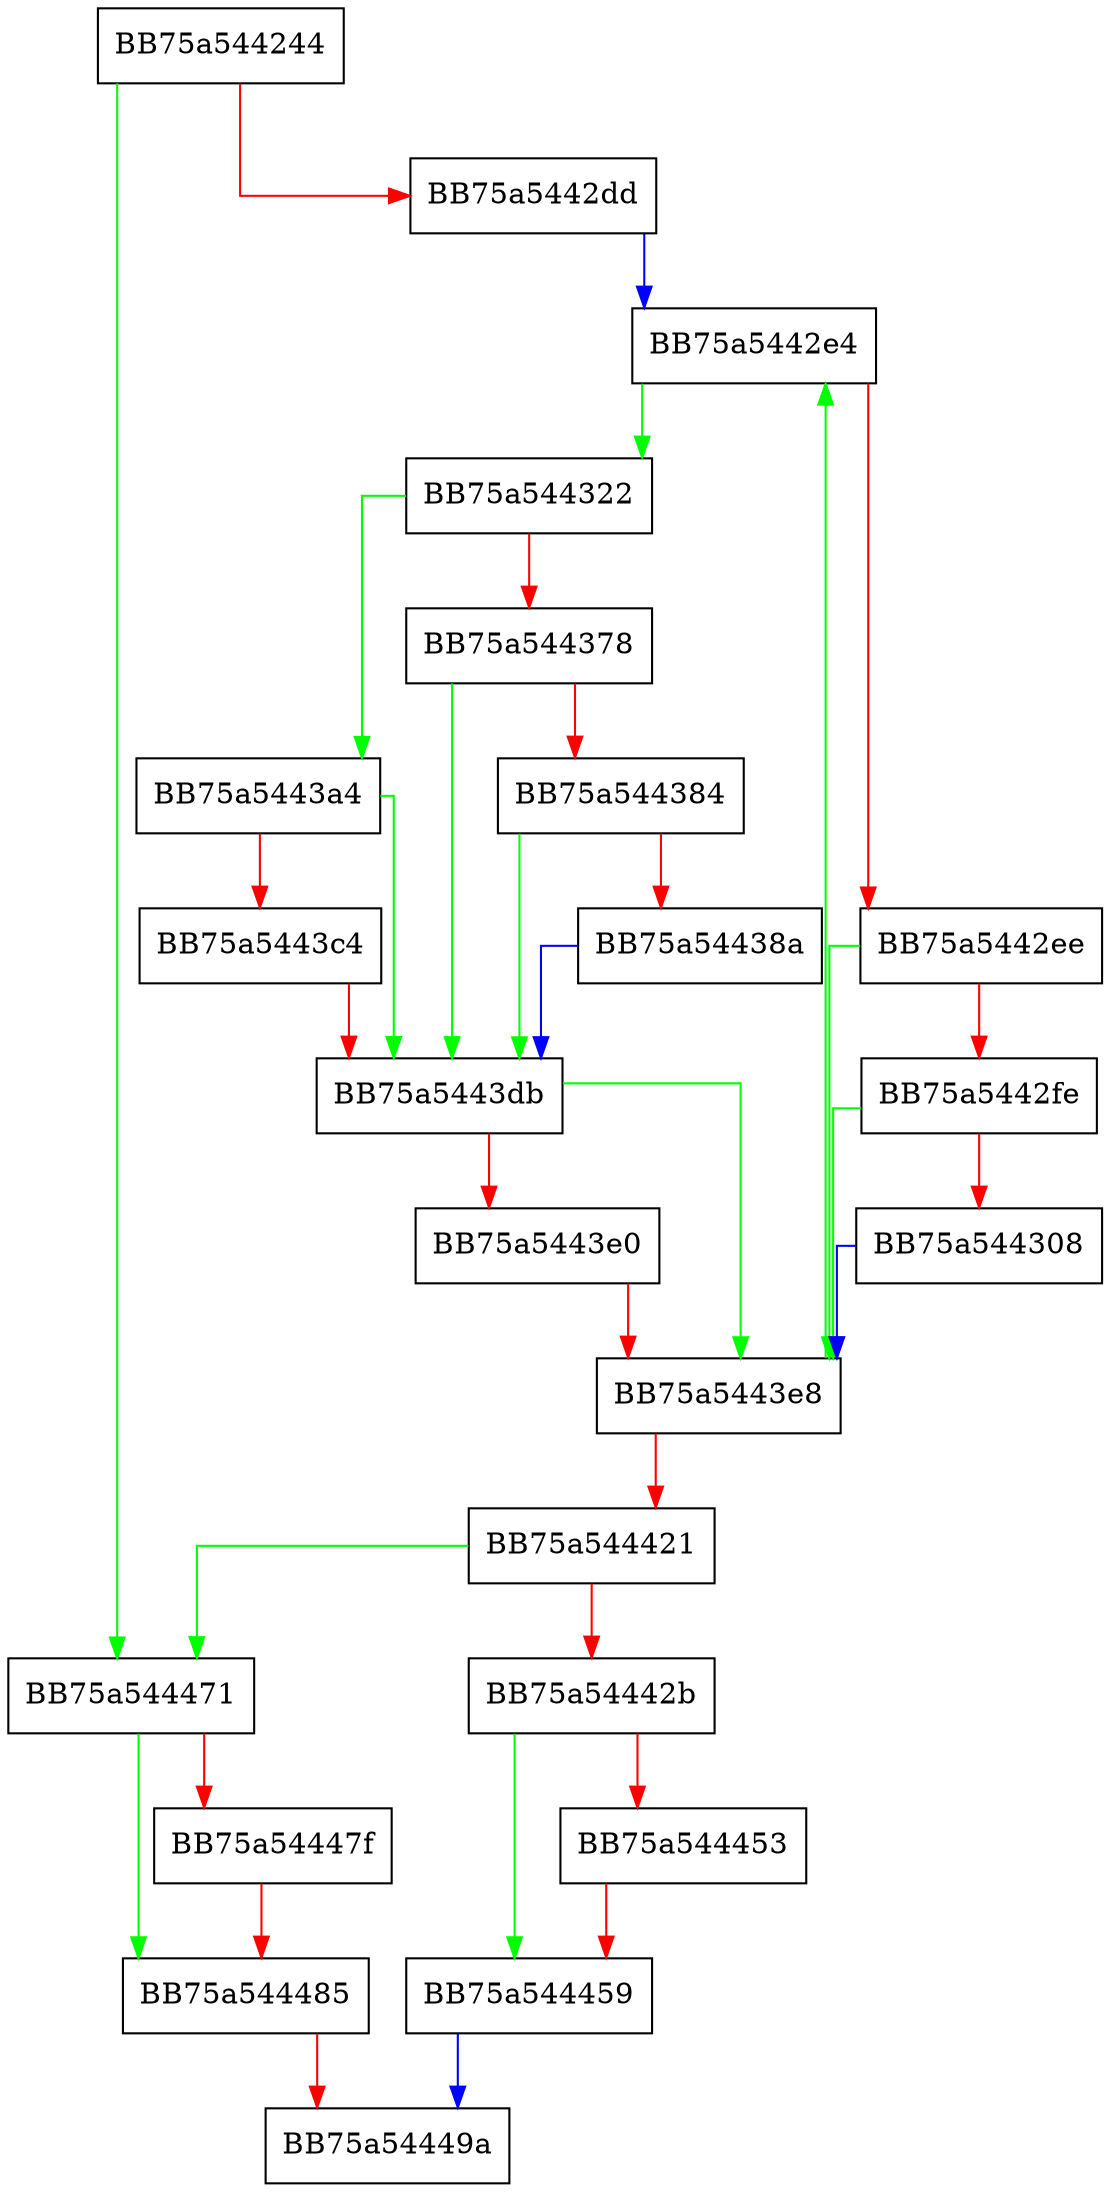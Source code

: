 digraph CreateFromOldestPersistence {
  node [shape="box"];
  graph [splines=ortho];
  BB75a544244 -> BB75a544471 [color="green"];
  BB75a544244 -> BB75a5442dd [color="red"];
  BB75a5442dd -> BB75a5442e4 [color="blue"];
  BB75a5442e4 -> BB75a544322 [color="green"];
  BB75a5442e4 -> BB75a5442ee [color="red"];
  BB75a5442ee -> BB75a5443e8 [color="green"];
  BB75a5442ee -> BB75a5442fe [color="red"];
  BB75a5442fe -> BB75a5443e8 [color="green"];
  BB75a5442fe -> BB75a544308 [color="red"];
  BB75a544308 -> BB75a5443e8 [color="blue"];
  BB75a544322 -> BB75a5443a4 [color="green"];
  BB75a544322 -> BB75a544378 [color="red"];
  BB75a544378 -> BB75a5443db [color="green"];
  BB75a544378 -> BB75a544384 [color="red"];
  BB75a544384 -> BB75a5443db [color="green"];
  BB75a544384 -> BB75a54438a [color="red"];
  BB75a54438a -> BB75a5443db [color="blue"];
  BB75a5443a4 -> BB75a5443db [color="green"];
  BB75a5443a4 -> BB75a5443c4 [color="red"];
  BB75a5443c4 -> BB75a5443db [color="red"];
  BB75a5443db -> BB75a5443e8 [color="green"];
  BB75a5443db -> BB75a5443e0 [color="red"];
  BB75a5443e0 -> BB75a5443e8 [color="red"];
  BB75a5443e8 -> BB75a5442e4 [color="green"];
  BB75a5443e8 -> BB75a544421 [color="red"];
  BB75a544421 -> BB75a544471 [color="green"];
  BB75a544421 -> BB75a54442b [color="red"];
  BB75a54442b -> BB75a544459 [color="green"];
  BB75a54442b -> BB75a544453 [color="red"];
  BB75a544453 -> BB75a544459 [color="red"];
  BB75a544459 -> BB75a54449a [color="blue"];
  BB75a544471 -> BB75a544485 [color="green"];
  BB75a544471 -> BB75a54447f [color="red"];
  BB75a54447f -> BB75a544485 [color="red"];
  BB75a544485 -> BB75a54449a [color="red"];
}